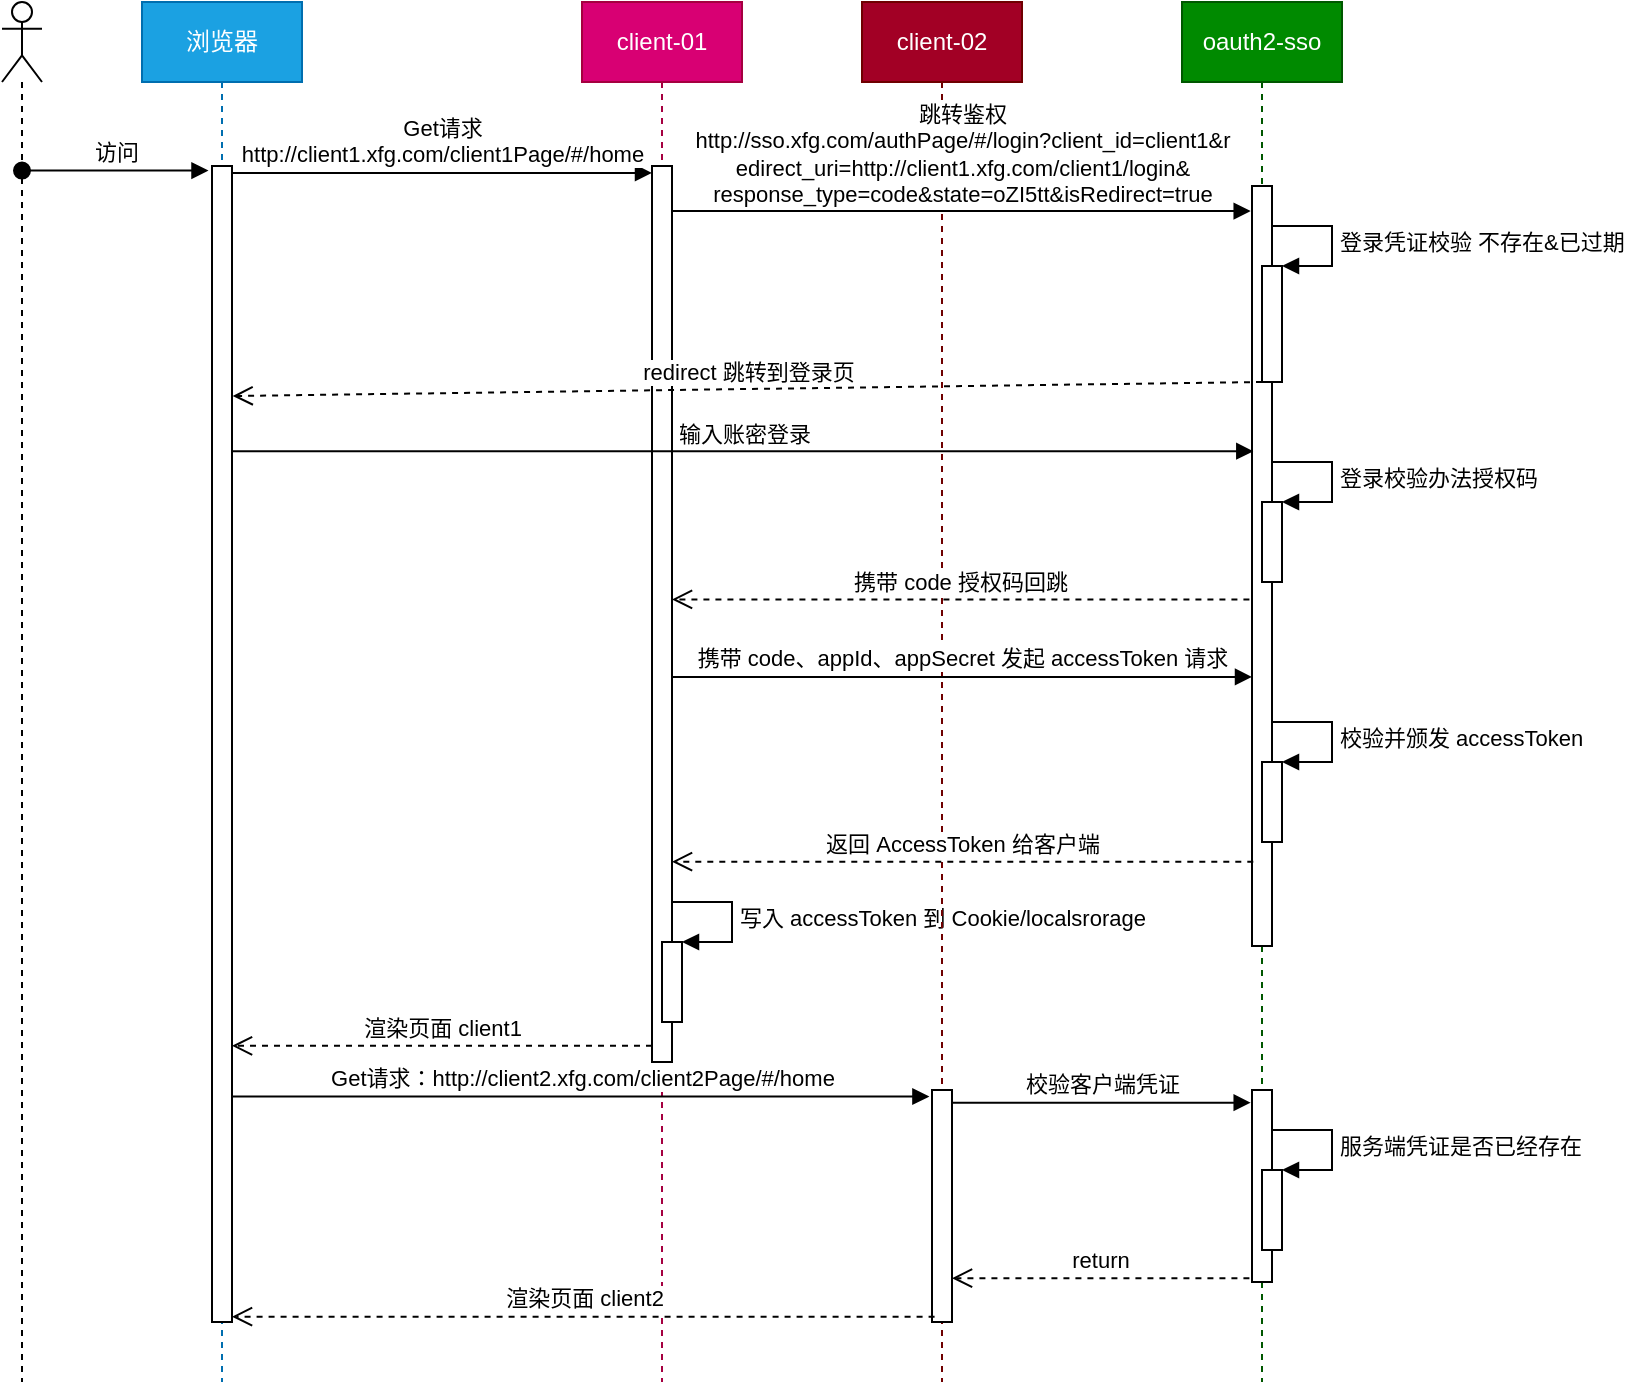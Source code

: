 <mxfile version="20.2.8" type="device"><diagram id="PnfC8dQ6xZS1JDOJAJEw" name="第 1 页"><mxGraphModel dx="1186" dy="745" grid="0" gridSize="10" guides="1" tooltips="1" connect="1" arrows="1" fold="1" page="1" pageScale="1" pageWidth="900" pageHeight="1600" math="0" shadow="0"><root><mxCell id="0"/><mxCell id="1" parent="0"/><mxCell id="j9RKob18EgnVsNeyyXJs-1" value="" style="shape=umlLifeline;participant=umlActor;perimeter=lifelinePerimeter;whiteSpace=wrap;html=1;container=1;collapsible=0;recursiveResize=0;verticalAlign=top;spacingTop=36;outlineConnect=0;" vertex="1" parent="1"><mxGeometry x="80" y="200" width="20" height="690" as="geometry"/></mxCell><mxCell id="j9RKob18EgnVsNeyyXJs-2" value="浏览器" style="shape=umlLifeline;perimeter=lifelinePerimeter;whiteSpace=wrap;html=1;container=1;collapsible=0;recursiveResize=0;outlineConnect=0;fillColor=#1ba1e2;fontColor=#ffffff;strokeColor=#006EAF;" vertex="1" parent="1"><mxGeometry x="150" y="200" width="80" height="690" as="geometry"/></mxCell><mxCell id="j9RKob18EgnVsNeyyXJs-7" value="" style="html=1;points=[];perimeter=orthogonalPerimeter;" vertex="1" parent="j9RKob18EgnVsNeyyXJs-2"><mxGeometry x="35" y="82" width="10" height="578" as="geometry"/></mxCell><mxCell id="j9RKob18EgnVsNeyyXJs-3" value="client-01" style="shape=umlLifeline;perimeter=lifelinePerimeter;whiteSpace=wrap;html=1;container=1;collapsible=0;recursiveResize=0;outlineConnect=0;fillColor=#d80073;fontColor=#ffffff;strokeColor=#A50040;" vertex="1" parent="1"><mxGeometry x="370" y="200" width="80" height="690" as="geometry"/></mxCell><mxCell id="j9RKob18EgnVsNeyyXJs-8" value="" style="html=1;points=[];perimeter=orthogonalPerimeter;" vertex="1" parent="j9RKob18EgnVsNeyyXJs-3"><mxGeometry x="35" y="82" width="10" height="448" as="geometry"/></mxCell><mxCell id="j9RKob18EgnVsNeyyXJs-25" value="" style="html=1;points=[];perimeter=orthogonalPerimeter;" vertex="1" parent="j9RKob18EgnVsNeyyXJs-3"><mxGeometry x="40" y="470" width="10" height="40" as="geometry"/></mxCell><mxCell id="j9RKob18EgnVsNeyyXJs-26" value="写入 accessToken 到 Cookie/localsrorage" style="edgeStyle=orthogonalEdgeStyle;html=1;align=left;spacingLeft=2;endArrow=block;rounded=0;entryX=1;entryY=0;" edge="1" target="j9RKob18EgnVsNeyyXJs-25" parent="j9RKob18EgnVsNeyyXJs-3"><mxGeometry relative="1" as="geometry"><mxPoint x="45" y="450" as="sourcePoint"/><Array as="points"><mxPoint x="75" y="450"/></Array></mxGeometry></mxCell><mxCell id="j9RKob18EgnVsNeyyXJs-4" value="client-02" style="shape=umlLifeline;perimeter=lifelinePerimeter;whiteSpace=wrap;html=1;container=1;collapsible=0;recursiveResize=0;outlineConnect=0;fillColor=#a20025;fontColor=#ffffff;strokeColor=#6F0000;" vertex="1" parent="1"><mxGeometry x="510" y="200" width="80" height="690" as="geometry"/></mxCell><mxCell id="j9RKob18EgnVsNeyyXJs-28" value="" style="html=1;points=[];perimeter=orthogonalPerimeter;" vertex="1" parent="j9RKob18EgnVsNeyyXJs-4"><mxGeometry x="35" y="544" width="10" height="116" as="geometry"/></mxCell><mxCell id="j9RKob18EgnVsNeyyXJs-5" value="oauth2-sso" style="shape=umlLifeline;perimeter=lifelinePerimeter;whiteSpace=wrap;html=1;container=1;collapsible=0;recursiveResize=0;outlineConnect=0;fillColor=#008a00;strokeColor=#005700;fontColor=#ffffff;" vertex="1" parent="1"><mxGeometry x="670" y="200" width="80" height="690" as="geometry"/></mxCell><mxCell id="j9RKob18EgnVsNeyyXJs-10" value="" style="html=1;points=[];perimeter=orthogonalPerimeter;" vertex="1" parent="j9RKob18EgnVsNeyyXJs-5"><mxGeometry x="35" y="92" width="10" height="380" as="geometry"/></mxCell><mxCell id="j9RKob18EgnVsNeyyXJs-11" value="" style="html=1;points=[];perimeter=orthogonalPerimeter;" vertex="1" parent="j9RKob18EgnVsNeyyXJs-5"><mxGeometry x="40" y="132" width="10" height="58" as="geometry"/></mxCell><mxCell id="j9RKob18EgnVsNeyyXJs-12" value="登录凭证校验 不存在&amp;amp;已过期" style="edgeStyle=orthogonalEdgeStyle;html=1;align=left;spacingLeft=2;endArrow=block;rounded=0;entryX=1;entryY=0;" edge="1" target="j9RKob18EgnVsNeyyXJs-11" parent="j9RKob18EgnVsNeyyXJs-5"><mxGeometry relative="1" as="geometry"><mxPoint x="45" y="112" as="sourcePoint"/><Array as="points"><mxPoint x="75" y="112"/></Array></mxGeometry></mxCell><mxCell id="j9RKob18EgnVsNeyyXJs-15" value="" style="html=1;points=[];perimeter=orthogonalPerimeter;" vertex="1" parent="j9RKob18EgnVsNeyyXJs-5"><mxGeometry x="40" y="250" width="10" height="40" as="geometry"/></mxCell><mxCell id="j9RKob18EgnVsNeyyXJs-16" value="登录校验办法授权码" style="edgeStyle=orthogonalEdgeStyle;html=1;align=left;spacingLeft=2;endArrow=block;rounded=0;entryX=1;entryY=0;" edge="1" target="j9RKob18EgnVsNeyyXJs-15" parent="j9RKob18EgnVsNeyyXJs-5"><mxGeometry relative="1" as="geometry"><mxPoint x="45" y="230" as="sourcePoint"/><Array as="points"><mxPoint x="75" y="230"/></Array></mxGeometry></mxCell><mxCell id="j9RKob18EgnVsNeyyXJs-22" value="" style="html=1;points=[];perimeter=orthogonalPerimeter;" vertex="1" parent="j9RKob18EgnVsNeyyXJs-5"><mxGeometry x="40" y="380" width="10" height="40" as="geometry"/></mxCell><mxCell id="j9RKob18EgnVsNeyyXJs-23" value="校验并颁发 accessToken" style="edgeStyle=orthogonalEdgeStyle;html=1;align=left;spacingLeft=2;endArrow=block;rounded=0;entryX=1;entryY=0;" edge="1" target="j9RKob18EgnVsNeyyXJs-22" parent="j9RKob18EgnVsNeyyXJs-5"><mxGeometry relative="1" as="geometry"><mxPoint x="45" y="360" as="sourcePoint"/><Array as="points"><mxPoint x="75" y="360"/></Array></mxGeometry></mxCell><mxCell id="j9RKob18EgnVsNeyyXJs-30" value="" style="html=1;points=[];perimeter=orthogonalPerimeter;" vertex="1" parent="j9RKob18EgnVsNeyyXJs-5"><mxGeometry x="35" y="544" width="10" height="96" as="geometry"/></mxCell><mxCell id="j9RKob18EgnVsNeyyXJs-31" value="" style="html=1;points=[];perimeter=orthogonalPerimeter;" vertex="1" parent="j9RKob18EgnVsNeyyXJs-5"><mxGeometry x="40" y="584" width="10" height="40" as="geometry"/></mxCell><mxCell id="j9RKob18EgnVsNeyyXJs-32" value="服务端凭证是否已经存在" style="edgeStyle=orthogonalEdgeStyle;html=1;align=left;spacingLeft=2;endArrow=block;rounded=0;entryX=1;entryY=0;" edge="1" target="j9RKob18EgnVsNeyyXJs-31" parent="j9RKob18EgnVsNeyyXJs-5"><mxGeometry relative="1" as="geometry"><mxPoint x="45" y="564" as="sourcePoint"/><Array as="points"><mxPoint x="75" y="564"/></Array></mxGeometry></mxCell><mxCell id="j9RKob18EgnVsNeyyXJs-9" value="Get请求&lt;br&gt;http://client1.xfg.com/client1Page/#/home" style="html=1;verticalAlign=bottom;endArrow=block;rounded=0;exitX=1.04;exitY=0.006;exitDx=0;exitDy=0;exitPerimeter=0;" edge="1" parent="1" source="j9RKob18EgnVsNeyyXJs-7" target="j9RKob18EgnVsNeyyXJs-8"><mxGeometry width="80" relative="1" as="geometry"><mxPoint x="390" y="462" as="sourcePoint"/><mxPoint x="470" y="462" as="targetPoint"/></mxGeometry></mxCell><mxCell id="j9RKob18EgnVsNeyyXJs-13" value="跳转鉴权&lt;br&gt;http://sso.xfg.com/authPage/#/login?client_id=client1&amp;amp;r&lt;br&gt;edirect_uri=http://client1.xfg.com/client1/login&amp;amp;&lt;br&gt;response_type=code&amp;amp;state=oZI5tt&amp;amp;isRedirect=true" style="html=1;verticalAlign=bottom;endArrow=block;rounded=0;entryX=-0.065;entryY=0.033;entryDx=0;entryDy=0;entryPerimeter=0;" edge="1" parent="1" source="j9RKob18EgnVsNeyyXJs-8" target="j9RKob18EgnVsNeyyXJs-10"><mxGeometry width="80" relative="1" as="geometry"><mxPoint x="440" y="422" as="sourcePoint"/><mxPoint x="520" y="422" as="targetPoint"/></mxGeometry></mxCell><mxCell id="j9RKob18EgnVsNeyyXJs-14" value="redirect 跳转到登录页" style="html=1;verticalAlign=bottom;endArrow=open;dashed=1;endSize=8;rounded=0;entryX=1.032;entryY=0.199;entryDx=0;entryDy=0;entryPerimeter=0;" edge="1" parent="1" source="j9RKob18EgnVsNeyyXJs-11" target="j9RKob18EgnVsNeyyXJs-7"><mxGeometry relative="1" as="geometry"><mxPoint x="550" y="410" as="sourcePoint"/><mxPoint x="200" y="390" as="targetPoint"/></mxGeometry></mxCell><mxCell id="j9RKob18EgnVsNeyyXJs-17" value="输入账密登录" style="html=1;verticalAlign=bottom;endArrow=block;rounded=0;entryX=0.065;entryY=0.349;entryDx=0;entryDy=0;entryPerimeter=0;" edge="1" parent="1" source="j9RKob18EgnVsNeyyXJs-7" target="j9RKob18EgnVsNeyyXJs-10"><mxGeometry width="80" relative="1" as="geometry"><mxPoint x="460" y="450" as="sourcePoint"/><mxPoint x="540" y="450" as="targetPoint"/></mxGeometry></mxCell><mxCell id="j9RKob18EgnVsNeyyXJs-18" value="携带 code 授权码回跳" style="html=1;verticalAlign=bottom;endArrow=open;dashed=1;endSize=8;rounded=0;exitX=-0.129;exitY=0.544;exitDx=0;exitDy=0;exitPerimeter=0;" edge="1" parent="1" source="j9RKob18EgnVsNeyyXJs-10" target="j9RKob18EgnVsNeyyXJs-8"><mxGeometry relative="1" as="geometry"><mxPoint x="540" y="530" as="sourcePoint"/><mxPoint x="470" y="530" as="targetPoint"/></mxGeometry></mxCell><mxCell id="j9RKob18EgnVsNeyyXJs-21" value="携带 code、appId、appSecret 发起 accessToken 请求" style="html=1;verticalAlign=bottom;endArrow=block;rounded=0;entryX=0;entryY=0.646;entryDx=0;entryDy=0;entryPerimeter=0;" edge="1" parent="1" source="j9RKob18EgnVsNeyyXJs-8" target="j9RKob18EgnVsNeyyXJs-10"><mxGeometry width="80" relative="1" as="geometry"><mxPoint x="480" y="570" as="sourcePoint"/><mxPoint x="540" y="580" as="targetPoint"/></mxGeometry></mxCell><mxCell id="j9RKob18EgnVsNeyyXJs-24" value="返回 AccessToken 给客户端" style="html=1;verticalAlign=bottom;endArrow=open;dashed=1;endSize=8;rounded=0;exitX=0.065;exitY=0.889;exitDx=0;exitDy=0;exitPerimeter=0;" edge="1" parent="1" source="j9RKob18EgnVsNeyyXJs-10" target="j9RKob18EgnVsNeyyXJs-8"><mxGeometry relative="1" as="geometry"><mxPoint x="540" y="650" as="sourcePoint"/><mxPoint x="460" y="650" as="targetPoint"/></mxGeometry></mxCell><mxCell id="j9RKob18EgnVsNeyyXJs-27" value="渲染页面 client1" style="html=1;verticalAlign=bottom;endArrow=open;dashed=1;endSize=8;rounded=0;exitX=0;exitY=0.982;exitDx=0;exitDy=0;exitPerimeter=0;" edge="1" parent="1" source="j9RKob18EgnVsNeyyXJs-8" target="j9RKob18EgnVsNeyyXJs-7"><mxGeometry relative="1" as="geometry"><mxPoint x="540" y="720" as="sourcePoint"/><mxPoint x="460" y="720" as="targetPoint"/></mxGeometry></mxCell><mxCell id="j9RKob18EgnVsNeyyXJs-29" value="Get请求：http://client2.xfg.com/client2Page/#/home" style="html=1;verticalAlign=bottom;endArrow=block;rounded=0;entryX=-0.129;entryY=0.028;entryDx=0;entryDy=0;entryPerimeter=0;" edge="1" parent="1" source="j9RKob18EgnVsNeyyXJs-7" target="j9RKob18EgnVsNeyyXJs-28"><mxGeometry width="80" relative="1" as="geometry"><mxPoint x="460" y="780" as="sourcePoint"/><mxPoint x="540" y="780" as="targetPoint"/></mxGeometry></mxCell><mxCell id="j9RKob18EgnVsNeyyXJs-33" value="校验客户端凭证" style="html=1;verticalAlign=bottom;endArrow=block;rounded=0;entryX=-0.065;entryY=0.066;entryDx=0;entryDy=0;entryPerimeter=0;" edge="1" parent="1" source="j9RKob18EgnVsNeyyXJs-28" target="j9RKob18EgnVsNeyyXJs-30"><mxGeometry width="80" relative="1" as="geometry"><mxPoint x="460" y="820" as="sourcePoint"/><mxPoint x="540" y="820" as="targetPoint"/></mxGeometry></mxCell><mxCell id="j9RKob18EgnVsNeyyXJs-34" value="return" style="html=1;verticalAlign=bottom;endArrow=open;dashed=1;endSize=8;rounded=0;exitX=-0.129;exitY=0.98;exitDx=0;exitDy=0;exitPerimeter=0;" edge="1" parent="1" source="j9RKob18EgnVsNeyyXJs-30" target="j9RKob18EgnVsNeyyXJs-28"><mxGeometry relative="1" as="geometry"><mxPoint x="540" y="870" as="sourcePoint"/><mxPoint x="460" y="870" as="targetPoint"/></mxGeometry></mxCell><mxCell id="j9RKob18EgnVsNeyyXJs-35" value="渲染页面 client2" style="html=1;verticalAlign=bottom;endArrow=open;dashed=1;endSize=8;rounded=0;exitX=0.129;exitY=0.977;exitDx=0;exitDy=0;exitPerimeter=0;" edge="1" parent="1" source="j9RKob18EgnVsNeyyXJs-28" target="j9RKob18EgnVsNeyyXJs-7"><mxGeometry relative="1" as="geometry"><mxPoint x="540" y="870" as="sourcePoint"/><mxPoint x="460" y="870" as="targetPoint"/></mxGeometry></mxCell><mxCell id="j9RKob18EgnVsNeyyXJs-36" value="访问" style="html=1;verticalAlign=bottom;startArrow=oval;startFill=1;endArrow=block;startSize=8;rounded=0;entryX=-0.175;entryY=0.004;entryDx=0;entryDy=0;entryPerimeter=0;" edge="1" parent="1" source="j9RKob18EgnVsNeyyXJs-1" target="j9RKob18EgnVsNeyyXJs-7"><mxGeometry width="60" relative="1" as="geometry"><mxPoint x="440" y="340" as="sourcePoint"/><mxPoint x="500" y="340" as="targetPoint"/></mxGeometry></mxCell></root></mxGraphModel></diagram></mxfile>